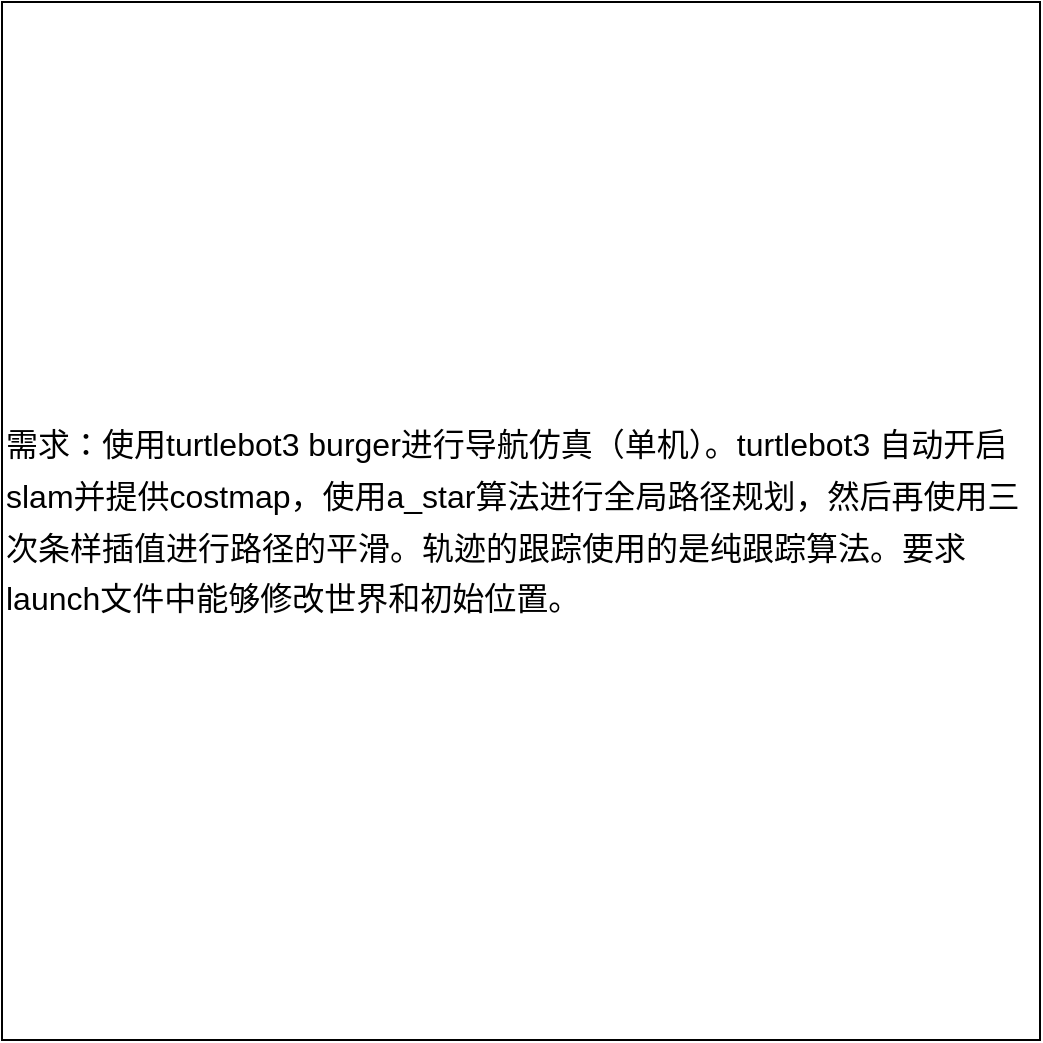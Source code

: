 <mxfile version="14.5.1" type="device" pages="8"><diagram id="k2EQ2OIJh8vDT2ENckFn" name="object"><mxGraphModel dx="1131" dy="688" grid="1" gridSize="10" guides="1" tooltips="1" connect="1" arrows="1" fold="1" page="1" pageScale="1" pageWidth="1100" pageHeight="1700" math="0" shadow="0"><root><mxCell id="48myk_KnihETxYQ8Pagm-0"/><mxCell id="48myk_KnihETxYQ8Pagm-1" parent="48myk_KnihETxYQ8Pagm-0"/><mxCell id="48myk_KnihETxYQ8Pagm-2" value="&lt;span style=&quot;font-size: 16px ; line-height: 160%&quot;&gt;需求：使用turtlebot3 burger进行导航仿真（单机）。turtlebot3 自动开启slam并提供costmap，使用a_star算法进行全局路径规划，然后再使用三次条样插值进行路径的平滑。轨迹的跟踪使用的是纯跟踪算法。要求launch文件中能够修改世界和初始位置。&lt;/span&gt;" style="whiteSpace=wrap;html=1;aspect=fixed;align=left;" vertex="1" parent="48myk_KnihETxYQ8Pagm-1"><mxGeometry x="141" y="90" width="519" height="519" as="geometry"/></mxCell></root></mxGraphModel></diagram><diagram id="0fYERM6wak5Vw3ZJx7g1" name="footprint_pub"><mxGraphModel dx="1357" dy="825" grid="1" gridSize="10" guides="1" tooltips="1" connect="1" arrows="1" fold="1" page="1" pageScale="1" pageWidth="1100" pageHeight="1700" math="0" shadow="0"><root><mxCell id="I59eMzAsYw42fgEz-hy2-0"/><mxCell id="I59eMzAsYw42fgEz-hy2-1" parent="I59eMzAsYw42fgEz-hy2-0"/><mxCell id="0dDDWac4199UFWdNBDZN-16" value="Topic_pub" style="swimlane;fontStyle=0;childLayout=stackLayout;horizontal=1;startSize=26;fillColor=none;horizontalStack=0;resizeParent=1;resizeParentMax=0;resizeLast=0;collapsible=1;marginBottom=0;rounded=0;sketch=0;strokeColor=#006658;fontSize=15;fontColor=#5C5C5C;" parent="I59eMzAsYw42fgEz-hy2-1" vertex="1"><mxGeometry x="10" y="124" width="450" height="52" as="geometry"/></mxCell><mxCell id="0dDDWac4199UFWdNBDZN-17" value="/&lt;costmap_node&gt;/&lt;costmap&gt;/footprint (geometry_msgs/Polygon) " style="text;strokeColor=none;fillColor=none;align=left;verticalAlign=top;spacingLeft=4;spacingRight=4;overflow=hidden;rotatable=0;points=[[0,0.5],[1,0.5]];portConstraint=eastwest;fontSize=15;" parent="0dDDWac4199UFWdNBDZN-16" vertex="1"><mxGeometry y="26" width="450" height="26" as="geometry"/></mxCell><mxCell id="0dDDWac4199UFWdNBDZN-24" value="name: footprint_pub&lt;br&gt;负责发送turbot3的形状信息，交付给costmap_node。" style="rounded=0;whiteSpace=wrap;html=1;sketch=0;fillColor=#21C0A5;fontSize=19;fontColor=#5C5C5C;strokeColor=none;" parent="I59eMzAsYw42fgEz-hy2-1" vertex="1"><mxGeometry x="10" y="20" width="330" height="80" as="geometry"/></mxCell></root></mxGraphModel></diagram><diagram id="0nRLYTp3lA4IIpR-tAtb" name="Occupancy_grid_2d"><mxGraphModel dx="1357" dy="825" grid="1" gridSize="10" guides="1" tooltips="1" connect="1" arrows="1" fold="1" page="1" pageScale="1" pageWidth="1100" pageHeight="1700" math="0" shadow="0"><root><mxCell id="e9nGn9M99z1zcKNyKR6W-0"/><mxCell id="e9nGn9M99z1zcKNyKR6W-1" parent="e9nGn9M99z1zcKNyKR6W-0"/><mxCell id="c_BUwTXDuN7f8InOAWU_-1" value="Occupancy_grid_2d" style="swimlane;fontStyle=1;align=center;verticalAlign=top;childLayout=stackLayout;horizontal=1;startSize=26;horizontalStack=0;resizeParent=1;resizeParentMax=0;resizeLast=0;collapsible=1;marginBottom=0;fillColor=#21C0A5;strokeColor=#006658;fontColor=#5C5C5C;fontSize=15;" parent="e9nGn9M99z1zcKNyKR6W-1" vertex="1"><mxGeometry x="60" y="200" width="370" height="398" as="geometry"><mxRectangle x="380" y="200" width="180" height="26" as="alternateBounds"/></mxGeometry></mxCell><mxCell id="c_BUwTXDuN7f8InOAWU_-2" value="- data: vector&lt;std_msgs::uint8&gt; # 地图数据" style="text;align=left;verticalAlign=top;spacingLeft=4;spacingRight=4;overflow=hidden;rotatable=0;points=[[0,0.5],[1,0.5]];portConstraint=eastwest;fontColor=#5C5C5C;fontSize=15;" parent="c_BUwTXDuN7f8InOAWU_-1" vertex="1"><mxGeometry y="26" width="370" height="26" as="geometry"/></mxCell><mxCell id="c_BUwTXDuN7f8InOAWU_-4" value="- resolution: int" style="text;align=left;verticalAlign=top;spacingLeft=4;spacingRight=4;overflow=hidden;rotatable=0;points=[[0,0.5],[1,0.5]];portConstraint=eastwest;fontColor=#5C5C5C;fontSize=15;" parent="c_BUwTXDuN7f8InOAWU_-1" vertex="1"><mxGeometry y="52" width="370" height="26" as="geometry"/></mxCell><mxCell id="EpxA7wkaDQ5sb2XIlcOP-11" value="- resolution_inv: int" style="text;align=left;verticalAlign=top;spacingLeft=4;spacingRight=4;overflow=hidden;rotatable=0;points=[[0,0.5],[1,0.5]];portConstraint=eastwest;fontColor=#5C5C5C;fontSize=15;" vertex="1" parent="c_BUwTXDuN7f8InOAWU_-1"><mxGeometry y="78" width="370" height="26" as="geometry"/></mxCell><mxCell id="EpxA7wkaDQ5sb2XIlcOP-12" value="- width: int" style="text;align=left;verticalAlign=top;spacingLeft=4;spacingRight=4;overflow=hidden;rotatable=0;points=[[0,0.5],[1,0.5]];portConstraint=eastwest;fontColor=#5C5C5C;fontSize=15;" vertex="1" parent="c_BUwTXDuN7f8InOAWU_-1"><mxGeometry y="104" width="370" height="26" as="geometry"/></mxCell><mxCell id="EpxA7wkaDQ5sb2XIlcOP-13" value="- height: int" style="text;align=left;verticalAlign=top;spacingLeft=4;spacingRight=4;overflow=hidden;rotatable=0;points=[[0,0.5],[1,0.5]];portConstraint=eastwest;fontColor=#5C5C5C;fontSize=15;" vertex="1" parent="c_BUwTXDuN7f8InOAWU_-1"><mxGeometry y="130" width="370" height="26" as="geometry"/></mxCell><mxCell id="EpxA7wkaDQ5sb2XIlcOP-14" value="+ " style="text;align=left;verticalAlign=top;spacingLeft=4;spacingRight=4;overflow=hidden;rotatable=0;points=[[0,0.5],[1,0.5]];portConstraint=eastwest;fontColor=#5C5C5C;fontSize=15;" vertex="1" parent="c_BUwTXDuN7f8InOAWU_-1"><mxGeometry y="156" width="370" height="26" as="geometry"/></mxCell><mxCell id="c_BUwTXDuN7f8InOAWU_-3" value="" style="line;strokeWidth=1;align=left;verticalAlign=middle;spacingTop=-1;spacingLeft=3;spacingRight=3;rotatable=0;labelPosition=right;points=[];portConstraint=eastwest;fillColor=#21C0A5;strokeColor=#006658;fontColor=#5C5C5C;fontSize=15;" parent="c_BUwTXDuN7f8InOAWU_-1" vertex="1"><mxGeometry y="182" width="370" height="8" as="geometry"/></mxCell><mxCell id="EpxA7wkaDQ5sb2XIlcOP-16" value="+ Occupancy_grid_2d(void): void" style="text;align=left;verticalAlign=top;spacingLeft=4;spacingRight=4;overflow=hidden;rotatable=0;points=[[0,0.5],[1,0.5]];portConstraint=eastwest;fontColor=#5C5C5C;fontSize=15;" vertex="1" parent="c_BUwTXDuN7f8InOAWU_-1"><mxGeometry y="190" width="370" height="26" as="geometry"/></mxCell><mxCell id="EpxA7wkaDQ5sb2XIlcOP-15" value="+ ~Occupancy_grid_2d(void): void" style="text;align=left;verticalAlign=top;spacingLeft=4;spacingRight=4;overflow=hidden;rotatable=0;points=[[0,0.5],[1,0.5]];portConstraint=eastwest;fontColor=#5C5C5C;fontSize=15;" vertex="1" parent="c_BUwTXDuN7f8InOAWU_-1"><mxGeometry y="216" width="370" height="26" as="geometry"/></mxCell><mxCell id="EpxA7wkaDQ5sb2XIlcOP-18" value="+ " style="text;align=left;verticalAlign=top;spacingLeft=4;spacingRight=4;overflow=hidden;rotatable=0;points=[[0,0.5],[1,0.5]];portConstraint=eastwest;fontColor=#5C5C5C;fontSize=15;" vertex="1" parent="c_BUwTXDuN7f8InOAWU_-1"><mxGeometry y="242" width="370" height="26" as="geometry"/></mxCell><mxCell id="EpxA7wkaDQ5sb2XIlcOP-19" value="+ " style="text;align=left;verticalAlign=top;spacingLeft=4;spacingRight=4;overflow=hidden;rotatable=0;points=[[0,0.5],[1,0.5]];portConstraint=eastwest;fontColor=#5C5C5C;fontSize=15;" vertex="1" parent="c_BUwTXDuN7f8InOAWU_-1"><mxGeometry y="268" width="370" height="26" as="geometry"/></mxCell><mxCell id="EpxA7wkaDQ5sb2XIlcOP-20" value="+ " style="text;align=left;verticalAlign=top;spacingLeft=4;spacingRight=4;overflow=hidden;rotatable=0;points=[[0,0.5],[1,0.5]];portConstraint=eastwest;fontColor=#5C5C5C;fontSize=15;" vertex="1" parent="c_BUwTXDuN7f8InOAWU_-1"><mxGeometry y="294" width="370" height="26" as="geometry"/></mxCell><mxCell id="EpxA7wkaDQ5sb2XIlcOP-21" value="+ " style="text;align=left;verticalAlign=top;spacingLeft=4;spacingRight=4;overflow=hidden;rotatable=0;points=[[0,0.5],[1,0.5]];portConstraint=eastwest;fontColor=#5C5C5C;fontSize=15;" vertex="1" parent="c_BUwTXDuN7f8InOAWU_-1"><mxGeometry y="320" width="370" height="26" as="geometry"/></mxCell><mxCell id="EpxA7wkaDQ5sb2XIlcOP-22" value="+ " style="text;align=left;verticalAlign=top;spacingLeft=4;spacingRight=4;overflow=hidden;rotatable=0;points=[[0,0.5],[1,0.5]];portConstraint=eastwest;fontColor=#5C5C5C;fontSize=15;" vertex="1" parent="c_BUwTXDuN7f8InOAWU_-1"><mxGeometry y="346" width="370" height="26" as="geometry"/></mxCell><mxCell id="EpxA7wkaDQ5sb2XIlcOP-23" value="+ " style="text;align=left;verticalAlign=top;spacingLeft=4;spacingRight=4;overflow=hidden;rotatable=0;points=[[0,0.5],[1,0.5]];portConstraint=eastwest;fontColor=#5C5C5C;fontSize=15;" vertex="1" parent="c_BUwTXDuN7f8InOAWU_-1"><mxGeometry y="372" width="370" height="26" as="geometry"/></mxCell><mxCell id="c_BUwTXDuN7f8InOAWU_-8" value="Action" style="swimlane;fontStyle=0;childLayout=stackLayout;horizontal=1;startSize=26;fillColor=none;horizontalStack=0;resizeParent=1;resizeParentMax=0;resizeLast=0;collapsible=1;marginBottom=0;rounded=0;sketch=0;strokeColor=#006658;fontSize=15;fontColor=#5C5C5C;" parent="e9nGn9M99z1zcKNyKR6W-1" vertex="1"><mxGeometry x="560" y="70" width="140" height="104" as="geometry"/></mxCell><mxCell id="c_BUwTXDuN7f8InOAWU_-9" value="+ field: type" style="text;strokeColor=none;fillColor=none;align=left;verticalAlign=top;spacingLeft=4;spacingRight=4;overflow=hidden;rotatable=0;points=[[0,0.5],[1,0.5]];portConstraint=eastwest;fontSize=15;" parent="c_BUwTXDuN7f8InOAWU_-8" vertex="1"><mxGeometry y="26" width="140" height="26" as="geometry"/></mxCell><mxCell id="c_BUwTXDuN7f8InOAWU_-10" value="+ field: type" style="text;strokeColor=none;fillColor=none;align=left;verticalAlign=top;spacingLeft=4;spacingRight=4;overflow=hidden;rotatable=0;points=[[0,0.5],[1,0.5]];portConstraint=eastwest;fontSize=15;" parent="c_BUwTXDuN7f8InOAWU_-8" vertex="1"><mxGeometry y="52" width="140" height="26" as="geometry"/></mxCell><mxCell id="c_BUwTXDuN7f8InOAWU_-11" value="+ field: type" style="text;strokeColor=none;fillColor=none;align=left;verticalAlign=top;spacingLeft=4;spacingRight=4;overflow=hidden;rotatable=0;points=[[0,0.5],[1,0.5]];portConstraint=eastwest;fontSize=15;" parent="c_BUwTXDuN7f8InOAWU_-8" vertex="1"><mxGeometry y="78" width="140" height="26" as="geometry"/></mxCell><mxCell id="c_BUwTXDuN7f8InOAWU_-12" value="Service" style="swimlane;fontStyle=0;childLayout=stackLayout;horizontal=1;startSize=26;fillColor=none;horizontalStack=0;resizeParent=1;resizeParentMax=0;resizeLast=0;collapsible=1;marginBottom=0;rounded=0;sketch=0;strokeColor=#006658;fontSize=15;fontColor=#5C5C5C;" parent="e9nGn9M99z1zcKNyKR6W-1" vertex="1"><mxGeometry x="880" y="670" width="140" height="104" as="geometry"/></mxCell><mxCell id="c_BUwTXDuN7f8InOAWU_-13" value="+ field: type" style="text;strokeColor=none;fillColor=none;align=left;verticalAlign=top;spacingLeft=4;spacingRight=4;overflow=hidden;rotatable=0;points=[[0,0.5],[1,0.5]];portConstraint=eastwest;fontSize=15;" parent="c_BUwTXDuN7f8InOAWU_-12" vertex="1"><mxGeometry y="26" width="140" height="26" as="geometry"/></mxCell><mxCell id="c_BUwTXDuN7f8InOAWU_-14" value="+ field: type" style="text;strokeColor=none;fillColor=none;align=left;verticalAlign=top;spacingLeft=4;spacingRight=4;overflow=hidden;rotatable=0;points=[[0,0.5],[1,0.5]];portConstraint=eastwest;fontSize=15;" parent="c_BUwTXDuN7f8InOAWU_-12" vertex="1"><mxGeometry y="52" width="140" height="26" as="geometry"/></mxCell><mxCell id="c_BUwTXDuN7f8InOAWU_-15" value="+ field: type" style="text;strokeColor=none;fillColor=none;align=left;verticalAlign=top;spacingLeft=4;spacingRight=4;overflow=hidden;rotatable=0;points=[[0,0.5],[1,0.5]];portConstraint=eastwest;fontSize=15;" parent="c_BUwTXDuN7f8InOAWU_-12" vertex="1"><mxGeometry y="78" width="140" height="26" as="geometry"/></mxCell><mxCell id="c_BUwTXDuN7f8InOAWU_-16" value="Topic_sub" style="swimlane;fontStyle=0;childLayout=stackLayout;horizontal=1;startSize=26;fillColor=none;horizontalStack=0;resizeParent=1;resizeParentMax=0;resizeLast=0;collapsible=1;marginBottom=0;rounded=0;sketch=0;strokeColor=#006658;fontSize=15;fontColor=#5C5C5C;" parent="e9nGn9M99z1zcKNyKR6W-1" vertex="1"><mxGeometry x="610" y="270" width="140" height="104" as="geometry"/></mxCell><mxCell id="c_BUwTXDuN7f8InOAWU_-17" value="~/map&lt;&gt;" style="text;strokeColor=none;fillColor=none;align=left;verticalAlign=top;spacingLeft=4;spacingRight=4;overflow=hidden;rotatable=0;points=[[0,0.5],[1,0.5]];portConstraint=eastwest;fontSize=15;" parent="c_BUwTXDuN7f8InOAWU_-16" vertex="1"><mxGeometry y="26" width="140" height="26" as="geometry"/></mxCell><mxCell id="c_BUwTXDuN7f8InOAWU_-18" value="+ field: type" style="text;strokeColor=none;fillColor=none;align=left;verticalAlign=top;spacingLeft=4;spacingRight=4;overflow=hidden;rotatable=0;points=[[0,0.5],[1,0.5]];portConstraint=eastwest;fontSize=15;" parent="c_BUwTXDuN7f8InOAWU_-16" vertex="1"><mxGeometry y="52" width="140" height="26" as="geometry"/></mxCell><mxCell id="c_BUwTXDuN7f8InOAWU_-19" value="+ field: type" style="text;strokeColor=none;fillColor=none;align=left;verticalAlign=top;spacingLeft=4;spacingRight=4;overflow=hidden;rotatable=0;points=[[0,0.5],[1,0.5]];portConstraint=eastwest;fontSize=15;" parent="c_BUwTXDuN7f8InOAWU_-16" vertex="1"><mxGeometry y="78" width="140" height="26" as="geometry"/></mxCell><mxCell id="c_BUwTXDuN7f8InOAWU_-20" value="Topic_pub" style="swimlane;fontStyle=0;childLayout=stackLayout;horizontal=1;startSize=26;fillColor=none;horizontalStack=0;resizeParent=1;resizeParentMax=0;resizeLast=0;collapsible=1;marginBottom=0;rounded=0;sketch=0;strokeColor=#006658;fontSize=15;fontColor=#5C5C5C;" parent="e9nGn9M99z1zcKNyKR6W-1" vertex="1"><mxGeometry x="630" y="470" width="140" height="104" as="geometry"/></mxCell><mxCell id="c_BUwTXDuN7f8InOAWU_-21" value="+ field: type" style="text;strokeColor=none;fillColor=none;align=left;verticalAlign=top;spacingLeft=4;spacingRight=4;overflow=hidden;rotatable=0;points=[[0,0.5],[1,0.5]];portConstraint=eastwest;fontSize=15;" parent="c_BUwTXDuN7f8InOAWU_-20" vertex="1"><mxGeometry y="26" width="140" height="26" as="geometry"/></mxCell><mxCell id="c_BUwTXDuN7f8InOAWU_-22" value="+ field: type" style="text;strokeColor=none;fillColor=none;align=left;verticalAlign=top;spacingLeft=4;spacingRight=4;overflow=hidden;rotatable=0;points=[[0,0.5],[1,0.5]];portConstraint=eastwest;fontSize=15;" parent="c_BUwTXDuN7f8InOAWU_-20" vertex="1"><mxGeometry y="52" width="140" height="26" as="geometry"/></mxCell><mxCell id="c_BUwTXDuN7f8InOAWU_-23" value="+ field: type" style="text;strokeColor=none;fillColor=none;align=left;verticalAlign=top;spacingLeft=4;spacingRight=4;overflow=hidden;rotatable=0;points=[[0,0.5],[1,0.5]];portConstraint=eastwest;fontSize=15;" parent="c_BUwTXDuN7f8InOAWU_-20" vertex="1"><mxGeometry y="78" width="140" height="26" as="geometry"/></mxCell><mxCell id="c_BUwTXDuN7f8InOAWU_-24" value="parameter" style="swimlane;fontStyle=0;childLayout=stackLayout;horizontal=1;startSize=26;fillColor=none;horizontalStack=0;resizeParent=1;resizeParentMax=0;resizeLast=0;collapsible=1;marginBottom=0;rounded=0;sketch=0;fontSize=15;fontColor=#5C5C5C;strokeColor=#FF3399;" parent="e9nGn9M99z1zcKNyKR6W-1" vertex="1"><mxGeometry x="870" y="72" width="140" height="104" as="geometry"/></mxCell><mxCell id="c_BUwTXDuN7f8InOAWU_-25" value="+ field: type" style="text;strokeColor=none;fillColor=none;align=left;verticalAlign=top;spacingLeft=4;spacingRight=4;overflow=hidden;rotatable=0;points=[[0,0.5],[1,0.5]];portConstraint=eastwest;fontSize=15;" parent="c_BUwTXDuN7f8InOAWU_-24" vertex="1"><mxGeometry y="26" width="140" height="26" as="geometry"/></mxCell><mxCell id="c_BUwTXDuN7f8InOAWU_-26" value="+ field: type" style="text;strokeColor=none;fillColor=none;align=left;verticalAlign=top;spacingLeft=4;spacingRight=4;overflow=hidden;rotatable=0;points=[[0,0.5],[1,0.5]];portConstraint=eastwest;fontSize=15;" parent="c_BUwTXDuN7f8InOAWU_-24" vertex="1"><mxGeometry y="52" width="140" height="26" as="geometry"/></mxCell><mxCell id="c_BUwTXDuN7f8InOAWU_-27" value="+ field: type" style="text;strokeColor=none;fillColor=none;align=left;verticalAlign=top;spacingLeft=4;spacingRight=4;overflow=hidden;rotatable=0;points=[[0,0.5],[1,0.5]];portConstraint=eastwest;fontSize=15;" parent="c_BUwTXDuN7f8InOAWU_-24" vertex="1"><mxGeometry y="78" width="140" height="26" as="geometry"/></mxCell><mxCell id="c_BUwTXDuN7f8InOAWU_-28" value="name: null&lt;br&gt;负责将costmap_2d得到的数据进行 存储，并且提供一系列接口，供给a_star规划算法使用。" style="rounded=0;whiteSpace=wrap;html=1;sketch=0;fillColor=#21C0A5;fontSize=19;fontColor=#5C5C5C;strokeColor=none;" parent="e9nGn9M99z1zcKNyKR6W-1" vertex="1"><mxGeometry x="10" y="20" width="340" height="100" as="geometry"/></mxCell></root></mxGraphModel></diagram><diagram id="TA_s9KqTXK6_yWsYM0DH" name="Spline_2d"><mxGraphModel dx="1357" dy="825" grid="1" gridSize="10" guides="1" tooltips="1" connect="1" arrows="1" fold="1" page="1" pageScale="1" pageWidth="1100" pageHeight="1700" math="0" shadow="0"><root><mxCell id="0"/><mxCell id="1" parent="0"/></root></mxGraphModel></diagram><diagram id="_ki_7NQNXlvVnV9wNA0s" name="global_planer_2d"><mxGraphModel dx="1357" dy="825" grid="1" gridSize="10" guides="1" tooltips="1" connect="1" arrows="1" fold="1" page="1" pageScale="1" pageWidth="1100" pageHeight="1700" math="0" shadow="0"><root><mxCell id="ambLXI1-7cjSPHkjxsnk-0"/><mxCell id="ambLXI1-7cjSPHkjxsnk-1" parent="ambLXI1-7cjSPHkjxsnk-0"/></root></mxGraphModel></diagram><diagram id="fP5IsdL_UglFNbSkMdNc" name="Astar_2d"><mxGraphModel dx="1357" dy="825" grid="1" gridSize="10" guides="1" tooltips="1" connect="1" arrows="1" fold="1" page="1" pageScale="1" pageWidth="1100" pageHeight="1700" math="0" shadow="0"><root><mxCell id="s1KINBUzKPl7sSnCvXQA-0"/><mxCell id="s1KINBUzKPl7sSnCvXQA-1" parent="s1KINBUzKPl7sSnCvXQA-0"/></root></mxGraphModel></diagram><diagram id="1xKbpXGtuAkPTfvE6MUe" name="rqt_graph"><mxGraphModel dx="1357" dy="825" grid="1" gridSize="10" guides="1" tooltips="1" connect="1" arrows="1" fold="1" page="1" pageScale="1" pageWidth="1100" pageHeight="1700" math="0" shadow="0"><root><mxCell id="_CO8SJ5reznEDKLsWQcU-0"/><mxCell id="_CO8SJ5reznEDKLsWQcU-1" parent="_CO8SJ5reznEDKLsWQcU-0"/></root></mxGraphModel></diagram><diagram id="YaoMKMGFKPU1AijzvnRp" name="costmap_node"><mxGraphModel dx="1357" dy="825" grid="1" gridSize="10" guides="1" tooltips="1" connect="1" arrows="1" fold="1" page="1" pageScale="1" pageWidth="1100" pageHeight="1700" math="0" shadow="0"><root><mxCell id="fTlAKJ49DM7bSB8-ZzcX-0"/><mxCell id="fTlAKJ49DM7bSB8-ZzcX-1" parent="fTlAKJ49DM7bSB8-ZzcX-0"/><mxCell id="LLf2flRbFy_YiCemV2bW-0" value="Occupancy_grid_2d" style="swimlane;fontStyle=1;align=center;verticalAlign=top;childLayout=stackLayout;horizontal=1;startSize=26;horizontalStack=0;resizeParent=1;resizeParentMax=0;resizeLast=0;collapsible=1;marginBottom=0;fillColor=#21C0A5;strokeColor=#006658;fontColor=#5C5C5C;fontSize=15;" vertex="1" parent="fTlAKJ49DM7bSB8-ZzcX-1"><mxGeometry x="70" y="200" width="260" height="86" as="geometry"><mxRectangle x="380" y="200" width="180" height="26" as="alternateBounds"/></mxGeometry></mxCell><mxCell id="LLf2flRbFy_YiCemV2bW-1" value="+ field: type" style="text;align=left;verticalAlign=top;spacingLeft=4;spacingRight=4;overflow=hidden;rotatable=0;points=[[0,0.5],[1,0.5]];portConstraint=eastwest;fontColor=#5C5C5C;fontSize=15;" vertex="1" parent="LLf2flRbFy_YiCemV2bW-0"><mxGeometry y="26" width="260" height="26" as="geometry"/></mxCell><mxCell id="LLf2flRbFy_YiCemV2bW-2" value="" style="line;strokeWidth=1;align=left;verticalAlign=middle;spacingTop=-1;spacingLeft=3;spacingRight=3;rotatable=0;labelPosition=right;points=[];portConstraint=eastwest;fillColor=#21C0A5;strokeColor=#006658;fontColor=#5C5C5C;fontSize=15;" vertex="1" parent="LLf2flRbFy_YiCemV2bW-0"><mxGeometry y="52" width="260" height="8" as="geometry"/></mxCell><mxCell id="LLf2flRbFy_YiCemV2bW-3" value="+ method(type): type" style="text;align=left;verticalAlign=top;spacingLeft=4;spacingRight=4;overflow=hidden;rotatable=0;points=[[0,0.5],[1,0.5]];portConstraint=eastwest;fontColor=#5C5C5C;fontSize=15;" vertex="1" parent="LLf2flRbFy_YiCemV2bW-0"><mxGeometry y="60" width="260" height="26" as="geometry"/></mxCell><mxCell id="LLf2flRbFy_YiCemV2bW-4" value="Action" style="swimlane;fontStyle=0;childLayout=stackLayout;horizontal=1;startSize=26;fillColor=none;horizontalStack=0;resizeParent=1;resizeParentMax=0;resizeLast=0;collapsible=1;marginBottom=0;rounded=0;sketch=0;strokeColor=#006658;fontSize=15;fontColor=#5C5C5C;" vertex="1" parent="fTlAKJ49DM7bSB8-ZzcX-1"><mxGeometry x="560" y="70" width="140" height="104" as="geometry"/></mxCell><mxCell id="LLf2flRbFy_YiCemV2bW-5" value="+ field: type" style="text;strokeColor=none;fillColor=none;align=left;verticalAlign=top;spacingLeft=4;spacingRight=4;overflow=hidden;rotatable=0;points=[[0,0.5],[1,0.5]];portConstraint=eastwest;fontSize=15;" vertex="1" parent="LLf2flRbFy_YiCemV2bW-4"><mxGeometry y="26" width="140" height="26" as="geometry"/></mxCell><mxCell id="LLf2flRbFy_YiCemV2bW-6" value="+ field: type" style="text;strokeColor=none;fillColor=none;align=left;verticalAlign=top;spacingLeft=4;spacingRight=4;overflow=hidden;rotatable=0;points=[[0,0.5],[1,0.5]];portConstraint=eastwest;fontSize=15;" vertex="1" parent="LLf2flRbFy_YiCemV2bW-4"><mxGeometry y="52" width="140" height="26" as="geometry"/></mxCell><mxCell id="LLf2flRbFy_YiCemV2bW-7" value="+ field: type" style="text;strokeColor=none;fillColor=none;align=left;verticalAlign=top;spacingLeft=4;spacingRight=4;overflow=hidden;rotatable=0;points=[[0,0.5],[1,0.5]];portConstraint=eastwest;fontSize=15;" vertex="1" parent="LLf2flRbFy_YiCemV2bW-4"><mxGeometry y="78" width="140" height="26" as="geometry"/></mxCell><mxCell id="LLf2flRbFy_YiCemV2bW-8" value="Service" style="swimlane;fontStyle=0;childLayout=stackLayout;horizontal=1;startSize=26;fillColor=none;horizontalStack=0;resizeParent=1;resizeParentMax=0;resizeLast=0;collapsible=1;marginBottom=0;rounded=0;sketch=0;strokeColor=#006658;fontSize=15;fontColor=#5C5C5C;" vertex="1" parent="fTlAKJ49DM7bSB8-ZzcX-1"><mxGeometry x="50" y="450" width="140" height="104" as="geometry"/></mxCell><mxCell id="LLf2flRbFy_YiCemV2bW-9" value="+ field: type" style="text;strokeColor=none;fillColor=none;align=left;verticalAlign=top;spacingLeft=4;spacingRight=4;overflow=hidden;rotatable=0;points=[[0,0.5],[1,0.5]];portConstraint=eastwest;fontSize=15;" vertex="1" parent="LLf2flRbFy_YiCemV2bW-8"><mxGeometry y="26" width="140" height="26" as="geometry"/></mxCell><mxCell id="LLf2flRbFy_YiCemV2bW-10" value="+ field: type" style="text;strokeColor=none;fillColor=none;align=left;verticalAlign=top;spacingLeft=4;spacingRight=4;overflow=hidden;rotatable=0;points=[[0,0.5],[1,0.5]];portConstraint=eastwest;fontSize=15;" vertex="1" parent="LLf2flRbFy_YiCemV2bW-8"><mxGeometry y="52" width="140" height="26" as="geometry"/></mxCell><mxCell id="LLf2flRbFy_YiCemV2bW-11" value="+ field: type" style="text;strokeColor=none;fillColor=none;align=left;verticalAlign=top;spacingLeft=4;spacingRight=4;overflow=hidden;rotatable=0;points=[[0,0.5],[1,0.5]];portConstraint=eastwest;fontSize=15;" vertex="1" parent="LLf2flRbFy_YiCemV2bW-8"><mxGeometry y="78" width="140" height="26" as="geometry"/></mxCell><mxCell id="LLf2flRbFy_YiCemV2bW-12" value="Topic_sub" style="swimlane;fontStyle=0;childLayout=stackLayout;horizontal=1;startSize=26;fillColor=none;horizontalStack=0;resizeParent=1;resizeParentMax=0;resizeLast=0;collapsible=1;marginBottom=0;rounded=0;sketch=0;strokeColor=#006658;fontSize=15;fontColor=#5C5C5C;" vertex="1" parent="fTlAKJ49DM7bSB8-ZzcX-1"><mxGeometry x="610" y="270" width="140" height="104" as="geometry"/></mxCell><mxCell id="LLf2flRbFy_YiCemV2bW-13" value="~/map&lt;&gt;" style="text;strokeColor=none;fillColor=none;align=left;verticalAlign=top;spacingLeft=4;spacingRight=4;overflow=hidden;rotatable=0;points=[[0,0.5],[1,0.5]];portConstraint=eastwest;fontSize=15;" vertex="1" parent="LLf2flRbFy_YiCemV2bW-12"><mxGeometry y="26" width="140" height="26" as="geometry"/></mxCell><mxCell id="LLf2flRbFy_YiCemV2bW-14" value="+ field: type" style="text;strokeColor=none;fillColor=none;align=left;verticalAlign=top;spacingLeft=4;spacingRight=4;overflow=hidden;rotatable=0;points=[[0,0.5],[1,0.5]];portConstraint=eastwest;fontSize=15;" vertex="1" parent="LLf2flRbFy_YiCemV2bW-12"><mxGeometry y="52" width="140" height="26" as="geometry"/></mxCell><mxCell id="LLf2flRbFy_YiCemV2bW-15" value="+ field: type" style="text;strokeColor=none;fillColor=none;align=left;verticalAlign=top;spacingLeft=4;spacingRight=4;overflow=hidden;rotatable=0;points=[[0,0.5],[1,0.5]];portConstraint=eastwest;fontSize=15;" vertex="1" parent="LLf2flRbFy_YiCemV2bW-12"><mxGeometry y="78" width="140" height="26" as="geometry"/></mxCell><mxCell id="LLf2flRbFy_YiCemV2bW-16" value="Topic_pub" style="swimlane;fontStyle=0;childLayout=stackLayout;horizontal=1;startSize=26;fillColor=none;horizontalStack=0;resizeParent=1;resizeParentMax=0;resizeLast=0;collapsible=1;marginBottom=0;rounded=0;sketch=0;strokeColor=#006658;fontSize=15;fontColor=#5C5C5C;" vertex="1" parent="fTlAKJ49DM7bSB8-ZzcX-1"><mxGeometry x="630" y="470" width="140" height="104" as="geometry"/></mxCell><mxCell id="LLf2flRbFy_YiCemV2bW-17" value="+ field: type" style="text;strokeColor=none;fillColor=none;align=left;verticalAlign=top;spacingLeft=4;spacingRight=4;overflow=hidden;rotatable=0;points=[[0,0.5],[1,0.5]];portConstraint=eastwest;fontSize=15;" vertex="1" parent="LLf2flRbFy_YiCemV2bW-16"><mxGeometry y="26" width="140" height="26" as="geometry"/></mxCell><mxCell id="LLf2flRbFy_YiCemV2bW-18" value="+ field: type" style="text;strokeColor=none;fillColor=none;align=left;verticalAlign=top;spacingLeft=4;spacingRight=4;overflow=hidden;rotatable=0;points=[[0,0.5],[1,0.5]];portConstraint=eastwest;fontSize=15;" vertex="1" parent="LLf2flRbFy_YiCemV2bW-16"><mxGeometry y="52" width="140" height="26" as="geometry"/></mxCell><mxCell id="LLf2flRbFy_YiCemV2bW-19" value="+ field: type" style="text;strokeColor=none;fillColor=none;align=left;verticalAlign=top;spacingLeft=4;spacingRight=4;overflow=hidden;rotatable=0;points=[[0,0.5],[1,0.5]];portConstraint=eastwest;fontSize=15;" vertex="1" parent="LLf2flRbFy_YiCemV2bW-16"><mxGeometry y="78" width="140" height="26" as="geometry"/></mxCell><mxCell id="LLf2flRbFy_YiCemV2bW-20" value="parameter" style="swimlane;fontStyle=0;childLayout=stackLayout;horizontal=1;startSize=26;fillColor=none;horizontalStack=0;resizeParent=1;resizeParentMax=0;resizeLast=0;collapsible=1;marginBottom=0;rounded=0;sketch=0;fontSize=15;fontColor=#5C5C5C;strokeColor=#FF3399;" vertex="1" parent="fTlAKJ49DM7bSB8-ZzcX-1"><mxGeometry x="870" y="72" width="140" height="104" as="geometry"/></mxCell><mxCell id="LLf2flRbFy_YiCemV2bW-21" value="+ field: type" style="text;strokeColor=none;fillColor=none;align=left;verticalAlign=top;spacingLeft=4;spacingRight=4;overflow=hidden;rotatable=0;points=[[0,0.5],[1,0.5]];portConstraint=eastwest;fontSize=15;" vertex="1" parent="LLf2flRbFy_YiCemV2bW-20"><mxGeometry y="26" width="140" height="26" as="geometry"/></mxCell><mxCell id="LLf2flRbFy_YiCemV2bW-22" value="+ field: type" style="text;strokeColor=none;fillColor=none;align=left;verticalAlign=top;spacingLeft=4;spacingRight=4;overflow=hidden;rotatable=0;points=[[0,0.5],[1,0.5]];portConstraint=eastwest;fontSize=15;" vertex="1" parent="LLf2flRbFy_YiCemV2bW-20"><mxGeometry y="52" width="140" height="26" as="geometry"/></mxCell><mxCell id="LLf2flRbFy_YiCemV2bW-23" value="+ field: type" style="text;strokeColor=none;fillColor=none;align=left;verticalAlign=top;spacingLeft=4;spacingRight=4;overflow=hidden;rotatable=0;points=[[0,0.5],[1,0.5]];portConstraint=eastwest;fontSize=15;" vertex="1" parent="LLf2flRbFy_YiCemV2bW-20"><mxGeometry y="78" width="140" height="26" as="geometry"/></mxCell><mxCell id="LLf2flRbFy_YiCemV2bW-24" value="name: costmap_2d_node" style="rounded=0;whiteSpace=wrap;html=1;sketch=0;fillColor=#21C0A5;fontSize=19;fontColor=#5C5C5C;strokeColor=none;" vertex="1" parent="fTlAKJ49DM7bSB8-ZzcX-1"><mxGeometry x="10" y="20" width="330" height="60" as="geometry"/></mxCell></root></mxGraphModel></diagram></mxfile>